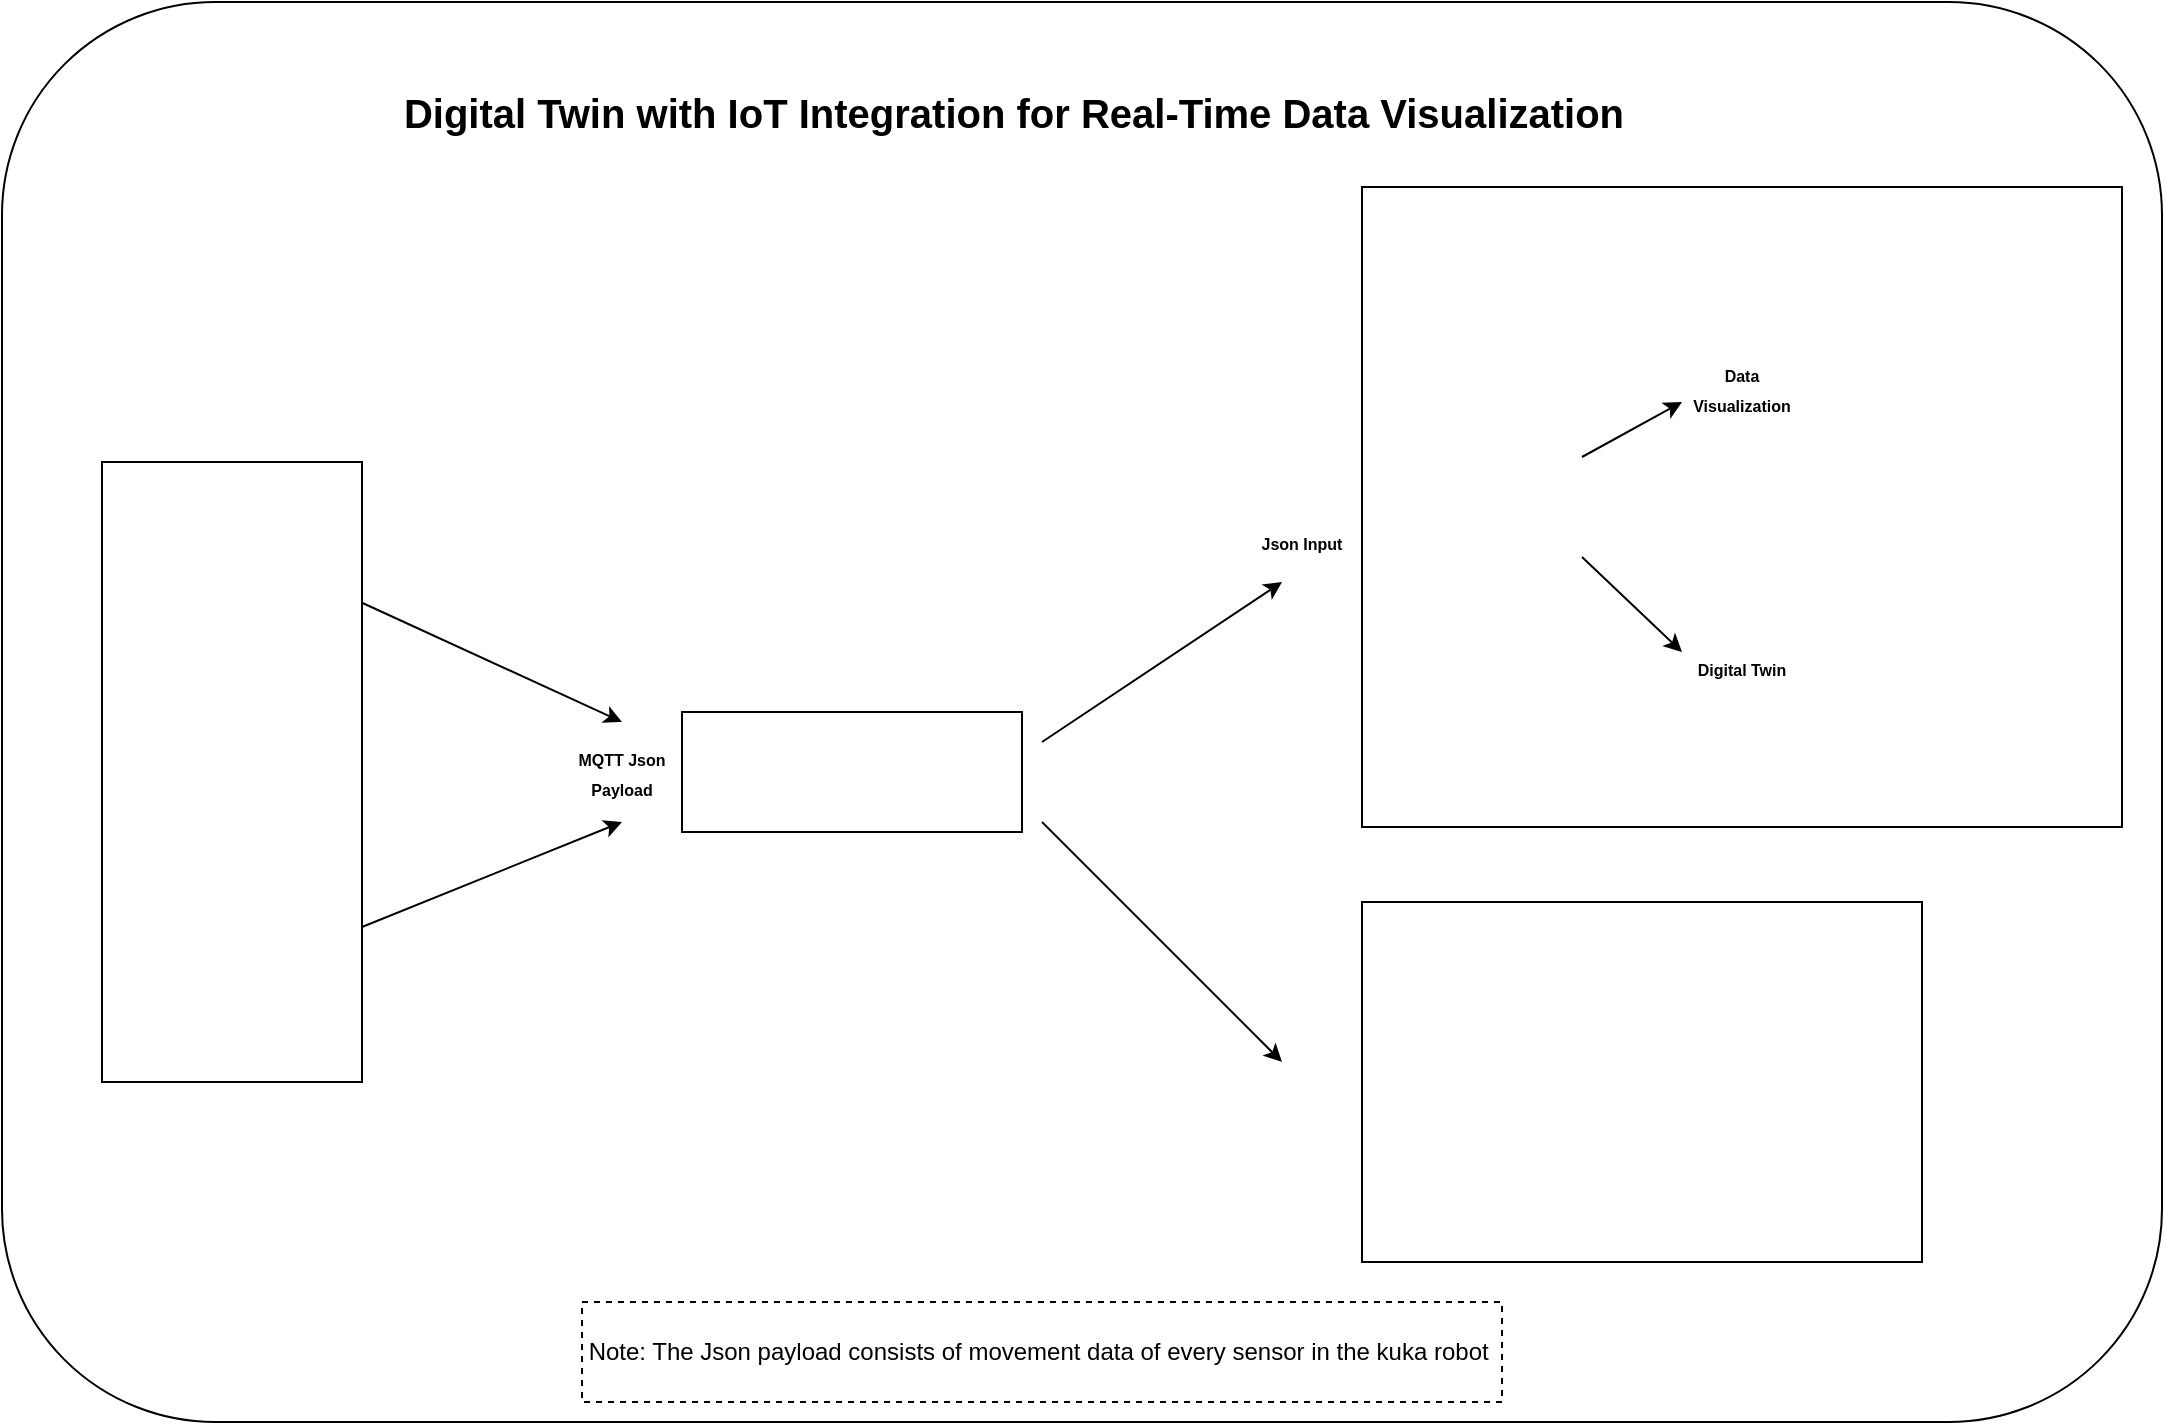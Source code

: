<mxfile version="26.0.6">
  <diagram name="Page-1" id="FrMVpInyDtG3Ly_lwlZf">
    <mxGraphModel dx="2230" dy="2021" grid="1" gridSize="10" guides="1" tooltips="1" connect="1" arrows="1" fold="1" page="1" pageScale="1" pageWidth="850" pageHeight="1100" math="0" shadow="0">
      <root>
        <mxCell id="0" />
        <mxCell id="1" parent="0" />
        <mxCell id="uzIJghUKcDI-tuc5dc2s-33" value="" style="rounded=1;whiteSpace=wrap;html=1;" parent="1" vertex="1">
          <mxGeometry x="-20" y="-150" width="1080" height="710" as="geometry" />
        </mxCell>
        <mxCell id="WkI-PX76aLv5rKXKa11S-2" value="" style="rounded=0;whiteSpace=wrap;html=1;" vertex="1" parent="1">
          <mxGeometry x="660" y="300" width="280" height="180" as="geometry" />
        </mxCell>
        <mxCell id="uzIJghUKcDI-tuc5dc2s-29" value="" style="rounded=0;whiteSpace=wrap;html=1;" parent="1" vertex="1">
          <mxGeometry x="320" y="205" width="170" height="60" as="geometry" />
        </mxCell>
        <mxCell id="uzIJghUKcDI-tuc5dc2s-28" value="" style="rounded=0;whiteSpace=wrap;html=1;" parent="1" vertex="1">
          <mxGeometry x="660" y="-57.5" width="380" height="320" as="geometry" />
        </mxCell>
        <mxCell id="uzIJghUKcDI-tuc5dc2s-16" value="" style="shape=image;verticalLabelPosition=bottom;labelBackgroundColor=default;verticalAlign=top;aspect=fixed;imageAspect=0;image=https://www.tegakari.net/wp-content/uploads/2023/12/hivemq_cloud_logo.jpg;" parent="1" vertex="1">
          <mxGeometry x="324.94" y="207.5" width="160.11" height="55" as="geometry" />
        </mxCell>
        <mxCell id="uzIJghUKcDI-tuc5dc2s-10" value="" style="rounded=0;whiteSpace=wrap;html=1;" parent="1" vertex="1">
          <mxGeometry x="30" y="80" width="130" height="310" as="geometry" />
        </mxCell>
        <mxCell id="uzIJghUKcDI-tuc5dc2s-1" value="" style="shape=image;verticalLabelPosition=bottom;labelBackgroundColor=default;verticalAlign=top;aspect=fixed;imageAspect=0;image=https://img.directindustry.com/images_di/photo-g/17587-5279883.jpg;" parent="1" vertex="1">
          <mxGeometry x="40" y="160" width="116" height="116" as="geometry" />
        </mxCell>
        <mxCell id="uzIJghUKcDI-tuc5dc2s-2" value="" style="shape=image;verticalLabelPosition=bottom;labelBackgroundColor=default;verticalAlign=top;aspect=fixed;imageAspect=0;image=https://img.directindustry.com/images_di/photo-g/17587-5279883.jpg;" parent="1" vertex="1">
          <mxGeometry x="40" y="270" width="116" height="116" as="geometry" />
        </mxCell>
        <mxCell id="uzIJghUKcDI-tuc5dc2s-3" value="" style="shape=image;verticalLabelPosition=bottom;labelBackgroundColor=default;verticalAlign=top;aspect=fixed;imageAspect=0;image=https://logodix.com/logo/932127.png;" parent="1" vertex="1">
          <mxGeometry x="78" y="100" width="40" height="40" as="geometry" />
        </mxCell>
        <mxCell id="uzIJghUKcDI-tuc5dc2s-4" value="" style="shape=image;verticalLabelPosition=bottom;labelBackgroundColor=default;verticalAlign=top;aspect=fixed;imageAspect=0;image=https://blog.quindorian.org/wp-content/uploads/2019/05/node-red-logo.png;" parent="1" vertex="1">
          <mxGeometry x="180" y="215" width="72.18" height="40" as="geometry" />
        </mxCell>
        <mxCell id="uzIJghUKcDI-tuc5dc2s-11" value="" style="endArrow=classic;html=1;rounded=0;exitX=1;exitY=0.227;exitDx=0;exitDy=0;exitPerimeter=0;" parent="1" source="uzIJghUKcDI-tuc5dc2s-10" edge="1">
          <mxGeometry width="50" height="50" relative="1" as="geometry">
            <mxPoint x="180" y="130" as="sourcePoint" />
            <mxPoint x="290" y="210" as="targetPoint" />
          </mxGeometry>
        </mxCell>
        <mxCell id="uzIJghUKcDI-tuc5dc2s-13" value="" style="endArrow=classic;html=1;rounded=0;exitX=1;exitY=0.75;exitDx=0;exitDy=0;" parent="1" source="uzIJghUKcDI-tuc5dc2s-10" edge="1">
          <mxGeometry width="50" height="50" relative="1" as="geometry">
            <mxPoint x="170" y="350" as="sourcePoint" />
            <mxPoint x="290" y="260" as="targetPoint" />
          </mxGeometry>
        </mxCell>
        <mxCell id="uzIJghUKcDI-tuc5dc2s-14" value="&lt;font style=&quot;font-size: 8px;&quot;&gt;&lt;b&gt;MQTT Json Payload&lt;/b&gt;&lt;/font&gt;" style="text;html=1;align=center;verticalAlign=middle;whiteSpace=wrap;rounded=0;" parent="1" vertex="1">
          <mxGeometry x="260" y="220" width="60" height="30" as="geometry" />
        </mxCell>
        <mxCell id="uzIJghUKcDI-tuc5dc2s-17" value="" style="shape=image;verticalLabelPosition=bottom;labelBackgroundColor=default;verticalAlign=top;aspect=fixed;imageAspect=0;image=https://www.procedural-worlds.com/media/q04npoje/unitylogo270x270.jpg;" parent="1" vertex="1">
          <mxGeometry x="670" y="52.5" width="100" height="100" as="geometry" />
        </mxCell>
        <mxCell id="uzIJghUKcDI-tuc5dc2s-18" value="" style="endArrow=classic;html=1;rounded=0;" parent="1" edge="1">
          <mxGeometry width="50" height="50" relative="1" as="geometry">
            <mxPoint x="500" y="220" as="sourcePoint" />
            <mxPoint x="620" y="140" as="targetPoint" />
          </mxGeometry>
        </mxCell>
        <mxCell id="uzIJghUKcDI-tuc5dc2s-21" value="&lt;font style=&quot;font-size: 8px;&quot;&gt;&lt;b&gt;Json Input&lt;/b&gt;&lt;/font&gt;" style="text;html=1;align=center;verticalAlign=middle;whiteSpace=wrap;rounded=0;" parent="1" vertex="1">
          <mxGeometry x="600" y="105" width="60" height="30" as="geometry" />
        </mxCell>
        <mxCell id="uzIJghUKcDI-tuc5dc2s-22" value="" style="endArrow=classic;html=1;rounded=0;exitX=1;exitY=0.25;exitDx=0;exitDy=0;entryX=0;entryY=0.75;entryDx=0;entryDy=0;" parent="1" source="uzIJghUKcDI-tuc5dc2s-17" target="uzIJghUKcDI-tuc5dc2s-23" edge="1">
          <mxGeometry width="50" height="50" relative="1" as="geometry">
            <mxPoint x="595" y="117.5" as="sourcePoint" />
            <mxPoint x="810" y="112.5" as="targetPoint" />
          </mxGeometry>
        </mxCell>
        <mxCell id="uzIJghUKcDI-tuc5dc2s-23" value="&lt;font style=&quot;font-size: 8px;&quot;&gt;&lt;b&gt;Data Visualization&lt;/b&gt;&lt;/font&gt;" style="text;html=1;align=center;verticalAlign=middle;whiteSpace=wrap;rounded=0;" parent="1" vertex="1">
          <mxGeometry x="820" y="27.5" width="60" height="30" as="geometry" />
        </mxCell>
        <mxCell id="uzIJghUKcDI-tuc5dc2s-24" value="" style="shape=image;verticalLabelPosition=bottom;labelBackgroundColor=default;verticalAlign=top;aspect=fixed;imageAspect=0;image=https://c8.alamy.com/comp/2BEFB7X/business-data-graphs-vector-financial-and-marketing-charts-illustration-of-data-financial-graph-and-diagram-2BEFB7X.jpg;" parent="1" vertex="1">
          <mxGeometry x="880" y="-37.5" width="129" height="135.91" as="geometry" />
        </mxCell>
        <mxCell id="uzIJghUKcDI-tuc5dc2s-25" value="" style="shape=image;verticalLabelPosition=bottom;labelBackgroundColor=default;verticalAlign=top;aspect=fixed;imageAspect=0;image=https://static.turbosquid.com/Preview/2014/05/18__04_50_51/KukaRobotManipulatorWire_turn0001.jpgfb105e23-306d-44db-ba4f-85b36a158e97Large-1.jpg;" parent="1" vertex="1">
          <mxGeometry x="880" y="112.5" width="140" height="140" as="geometry" />
        </mxCell>
        <mxCell id="uzIJghUKcDI-tuc5dc2s-26" value="" style="endArrow=classic;html=1;rounded=0;exitX=1;exitY=0.75;exitDx=0;exitDy=0;entryX=0;entryY=0.25;entryDx=0;entryDy=0;" parent="1" source="uzIJghUKcDI-tuc5dc2s-17" target="uzIJghUKcDI-tuc5dc2s-27" edge="1">
          <mxGeometry width="50" height="50" relative="1" as="geometry">
            <mxPoint x="595" y="117.5" as="sourcePoint" />
            <mxPoint x="810" y="162.5" as="targetPoint" />
          </mxGeometry>
        </mxCell>
        <mxCell id="uzIJghUKcDI-tuc5dc2s-27" value="&lt;font style=&quot;font-size: 8px;&quot;&gt;&lt;b&gt;Digital Twin&lt;/b&gt;&lt;/font&gt;" style="text;html=1;align=center;verticalAlign=middle;whiteSpace=wrap;rounded=0;" parent="1" vertex="1">
          <mxGeometry x="820" y="167.5" width="60" height="30" as="geometry" />
        </mxCell>
        <mxCell id="uzIJghUKcDI-tuc5dc2s-30" value="&lt;font style=&quot;font-size: 20px; color: rgb(0, 0, 0);&quot;&gt;&lt;b style=&quot;&quot;&gt;Digital Twin with IoT Integration for Real-Time Data Visualization&lt;/b&gt;&lt;/font&gt;" style="text;html=1;align=center;verticalAlign=middle;whiteSpace=wrap;rounded=0;" parent="1" vertex="1">
          <mxGeometry x="156" y="-110" width="660" height="30" as="geometry" />
        </mxCell>
        <mxCell id="uzIJghUKcDI-tuc5dc2s-31" value="Note: The Json payload consists of movement data of every sensor in the kuka robot&amp;nbsp;" style="rounded=0;whiteSpace=wrap;html=1;dashed=1;" parent="1" vertex="1">
          <mxGeometry x="270" y="500" width="460" height="50" as="geometry" />
        </mxCell>
        <mxCell id="WkI-PX76aLv5rKXKa11S-1" value="" style="shape=image;verticalLabelPosition=bottom;labelBackgroundColor=default;verticalAlign=top;aspect=fixed;imageAspect=0;image=https://www.devopsschool.com/blog/wp-content/uploads/2022/02/apache-kafka.jpg;" vertex="1" parent="1">
          <mxGeometry x="693.76" y="340" width="232.48" height="130" as="geometry" />
        </mxCell>
        <mxCell id="WkI-PX76aLv5rKXKa11S-3" value="" style="endArrow=classic;html=1;rounded=0;" edge="1" parent="1">
          <mxGeometry width="50" height="50" relative="1" as="geometry">
            <mxPoint x="500" y="260" as="sourcePoint" />
            <mxPoint x="620" y="380" as="targetPoint" />
          </mxGeometry>
        </mxCell>
      </root>
    </mxGraphModel>
  </diagram>
</mxfile>
